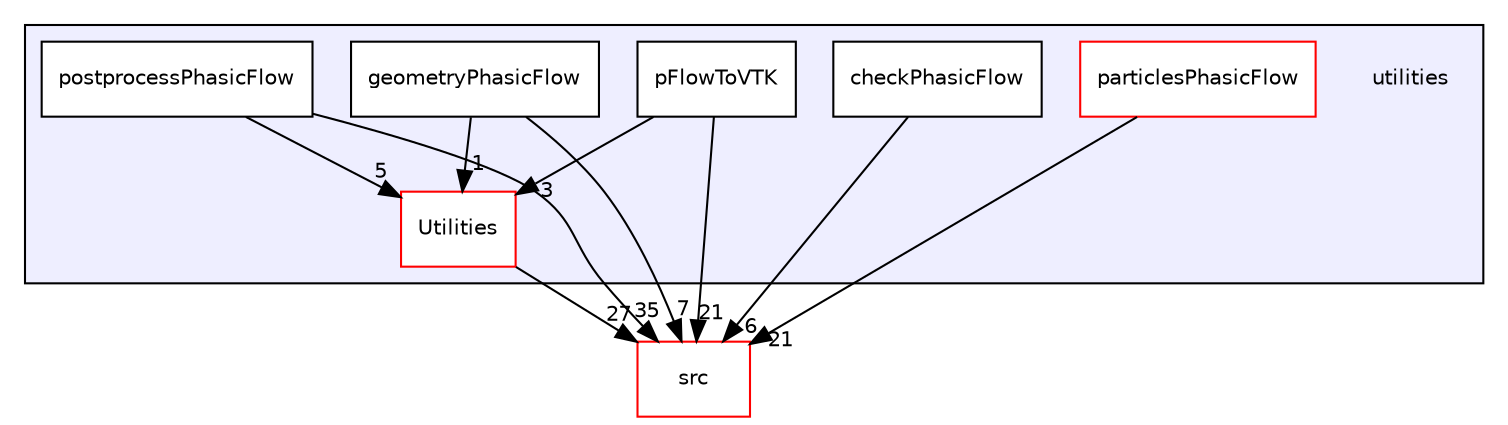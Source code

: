 digraph "utilities" {
  compound=true
  node [ fontsize="10", fontname="Helvetica"];
  edge [ labelfontsize="10", labelfontname="Helvetica"];
  subgraph clusterdir_df38b2a5d584e0f6066b4518b95c638b {
    graph [ bgcolor="#eeeeff", pencolor="black", label="" URL="dir_df38b2a5d584e0f6066b4518b95c638b.html"];
    dir_df38b2a5d584e0f6066b4518b95c638b [shape=plaintext label="utilities"];
    dir_3c3d08f815dabd43c45a477cf8ee74da [shape=box label="checkPhasicFlow" color="black" fillcolor="white" style="filled" URL="dir_3c3d08f815dabd43c45a477cf8ee74da.html"];
    dir_420a6bf226512d1d90dd31e3fe1c017a [shape=box label="geometryPhasicFlow" color="black" fillcolor="white" style="filled" URL="dir_420a6bf226512d1d90dd31e3fe1c017a.html"];
    dir_e8a3110d50afa743b849d63edd99c1b4 [shape=box label="particlesPhasicFlow" color="red" fillcolor="white" style="filled" URL="dir_e8a3110d50afa743b849d63edd99c1b4.html"];
    dir_db0578c2b13d6db53da70c631a86c928 [shape=box label="pFlowToVTK" color="black" fillcolor="white" style="filled" URL="dir_db0578c2b13d6db53da70c631a86c928.html"];
    dir_3104238dba096c99a27b6bccac80df1f [shape=box label="postprocessPhasicFlow" color="black" fillcolor="white" style="filled" URL="dir_3104238dba096c99a27b6bccac80df1f.html"];
    dir_a6e08d71479fa323a1b05a998d2f3920 [shape=box label="Utilities" color="red" fillcolor="white" style="filled" URL="dir_a6e08d71479fa323a1b05a998d2f3920.html"];
  }
  dir_68267d1309a1af8e8297ef4c3efbcdba [shape=box label="src" fillcolor="white" style="filled" color="red" URL="dir_68267d1309a1af8e8297ef4c3efbcdba.html"];
  dir_3104238dba096c99a27b6bccac80df1f->dir_68267d1309a1af8e8297ef4c3efbcdba [headlabel="35", labeldistance=1.5 headhref="dir_000191_000007.html"];
  dir_3104238dba096c99a27b6bccac80df1f->dir_a6e08d71479fa323a1b05a998d2f3920 [headlabel="5", labeldistance=1.5 headhref="dir_000191_000192.html"];
  dir_e8a3110d50afa743b849d63edd99c1b4->dir_68267d1309a1af8e8297ef4c3efbcdba [headlabel="21", labeldistance=1.5 headhref="dir_000185_000007.html"];
  dir_3c3d08f815dabd43c45a477cf8ee74da->dir_68267d1309a1af8e8297ef4c3efbcdba [headlabel="6", labeldistance=1.5 headhref="dir_000183_000007.html"];
  dir_db0578c2b13d6db53da70c631a86c928->dir_68267d1309a1af8e8297ef4c3efbcdba [headlabel="21", labeldistance=1.5 headhref="dir_000190_000007.html"];
  dir_db0578c2b13d6db53da70c631a86c928->dir_a6e08d71479fa323a1b05a998d2f3920 [headlabel="3", labeldistance=1.5 headhref="dir_000190_000192.html"];
  dir_a6e08d71479fa323a1b05a998d2f3920->dir_68267d1309a1af8e8297ef4c3efbcdba [headlabel="27", labeldistance=1.5 headhref="dir_000192_000007.html"];
  dir_420a6bf226512d1d90dd31e3fe1c017a->dir_68267d1309a1af8e8297ef4c3efbcdba [headlabel="7", labeldistance=1.5 headhref="dir_000184_000007.html"];
  dir_420a6bf226512d1d90dd31e3fe1c017a->dir_a6e08d71479fa323a1b05a998d2f3920 [headlabel="1", labeldistance=1.5 headhref="dir_000184_000192.html"];
}
